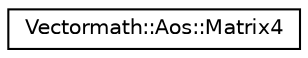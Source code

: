 digraph "Graphical Class Hierarchy"
{
  edge [fontname="Helvetica",fontsize="10",labelfontname="Helvetica",labelfontsize="10"];
  node [fontname="Helvetica",fontsize="10",shape=record];
  rankdir="LR";
  Node1 [label="Vectormath::Aos::Matrix4",height=0.2,width=0.4,color="black", fillcolor="white", style="filled",URL="$class_vectormath_1_1_aos_1_1_matrix4.html"];
}
